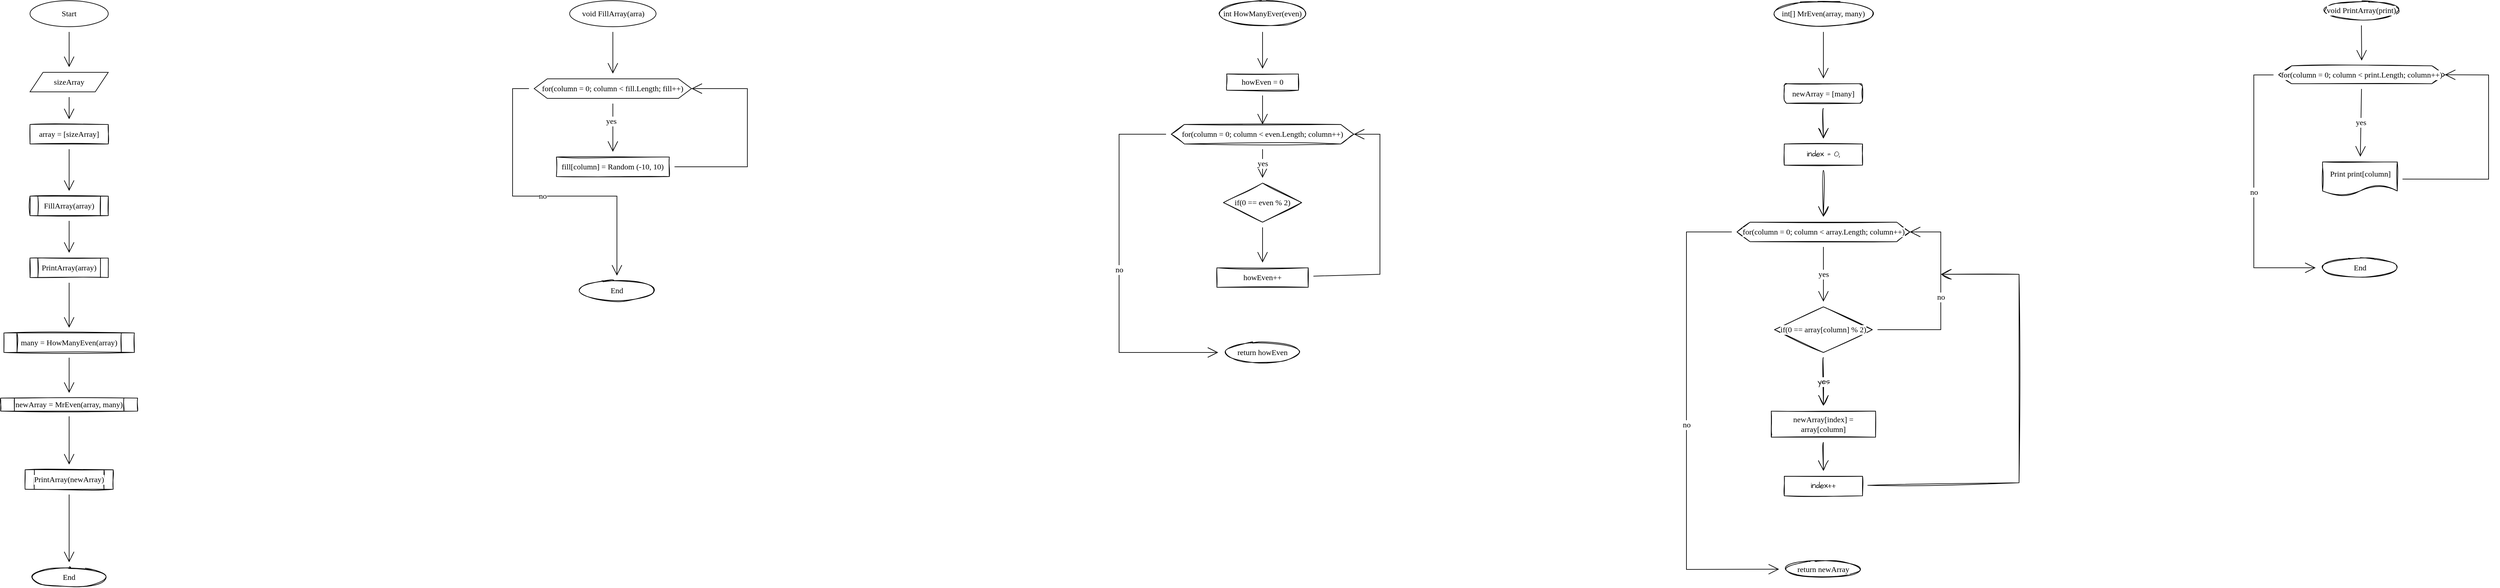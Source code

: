 <mxfile>
    <diagram id="7j8OeyngUNTZfgthSnpG" name="Page-1">
        <mxGraphModel dx="1784" dy="634" grid="1" gridSize="10" guides="1" tooltips="1" connect="1" arrows="1" fold="1" page="1" pageScale="1" pageWidth="850" pageHeight="1100" math="0" shadow="0">
            <root>
                <mxCell id="DKBDY1ygc_gVLrYvxeSk-0"/>
                <mxCell id="DKBDY1ygc_gVLrYvxeSk-1" parent="DKBDY1ygc_gVLrYvxeSk-0"/>
                <mxCell id="2" value="" style="edgeStyle=none;curved=1;rounded=0;sketch=0;hachureGap=4;orthogonalLoop=1;jettySize=auto;fontFamily=Garamond;fontSize=12;endArrow=open;startSize=14;endSize=14;sourcePerimeterSpacing=8;targetPerimeterSpacing=8;labelBorderColor=none;labelBackgroundColor=default;fontColor=default;html=1;" parent="DKBDY1ygc_gVLrYvxeSk-1" source="0" target="1" edge="1">
                    <mxGeometry relative="1" as="geometry"/>
                </mxCell>
                <mxCell id="0" value="Start" style="ellipse;sketch=0;hachureGap=4;fontFamily=Garamond;fontSize=12;labelBorderColor=none;labelBackgroundColor=default;fontColor=default;whiteSpace=wrap;html=1;" parent="DKBDY1ygc_gVLrYvxeSk-1" vertex="1">
                    <mxGeometry x="250" y="10" width="120" height="40" as="geometry"/>
                </mxCell>
                <mxCell id="15" value="" style="edgeStyle=none;curved=1;rounded=0;sketch=0;hachureGap=4;orthogonalLoop=1;jettySize=auto;html=1;labelBackgroundColor=default;labelBorderColor=none;fontFamily=Garamond;fontSize=12;fontColor=default;endArrow=open;startSize=14;endSize=14;sourcePerimeterSpacing=8;targetPerimeterSpacing=8;" parent="DKBDY1ygc_gVLrYvxeSk-1" source="1" target="14" edge="1">
                    <mxGeometry relative="1" as="geometry"/>
                </mxCell>
                <mxCell id="1" value="sizeArray" style="shape=parallelogram;perimeter=parallelogramPerimeter;fixedSize=1;sketch=0;hachureGap=4;fontFamily=Garamond;fontSize=12;labelBorderColor=none;labelBackgroundColor=default;fontColor=default;whiteSpace=wrap;html=1;" parent="DKBDY1ygc_gVLrYvxeSk-1" vertex="1">
                    <mxGeometry x="250" y="120" width="120" height="30" as="geometry"/>
                </mxCell>
                <mxCell id="5" value="" style="edgeStyle=none;curved=1;rounded=0;sketch=0;hachureGap=4;orthogonalLoop=1;jettySize=auto;fontFamily=Garamond;fontSize=12;endArrow=open;startSize=14;endSize=14;sourcePerimeterSpacing=8;targetPerimeterSpacing=8;labelBorderColor=none;labelBackgroundColor=default;fontColor=default;html=1;" parent="DKBDY1ygc_gVLrYvxeSk-1" source="3" target="4" edge="1">
                    <mxGeometry relative="1" as="geometry"/>
                </mxCell>
                <mxCell id="3" value="void FillArray(arra)" style="ellipse;sketch=0;hachureGap=4;fontFamily=Garamond;fontSize=12;labelBorderColor=none;labelBackgroundColor=default;fontColor=default;whiteSpace=wrap;html=1;" parent="DKBDY1ygc_gVLrYvxeSk-1" vertex="1">
                    <mxGeometry x="1077.5" y="10" width="132.5" height="40" as="geometry"/>
                </mxCell>
                <mxCell id="7" value="" style="edgeStyle=none;curved=1;rounded=0;sketch=0;hachureGap=4;orthogonalLoop=1;jettySize=auto;html=1;labelBackgroundColor=default;labelBorderColor=none;fontFamily=Garamond;fontSize=12;fontColor=default;endArrow=open;startSize=14;endSize=14;sourcePerimeterSpacing=8;targetPerimeterSpacing=8;" parent="DKBDY1ygc_gVLrYvxeSk-1" source="4" target="6" edge="1">
                    <mxGeometry relative="1" as="geometry"/>
                </mxCell>
                <mxCell id="9" value="yes" style="edgeLabel;html=1;align=center;verticalAlign=middle;resizable=0;points=[];fontSize=12;fontFamily=Garamond;fontColor=default;" parent="7" vertex="1" connectable="0">
                    <mxGeometry x="-0.27" y="-3" relative="1" as="geometry">
                        <mxPoint as="offset"/>
                    </mxGeometry>
                </mxCell>
                <mxCell id="12" value="no" style="edgeStyle=none;rounded=0;sketch=0;hachureGap=4;orthogonalLoop=1;jettySize=auto;html=1;labelBackgroundColor=default;labelBorderColor=none;fontFamily=Garamond;fontSize=12;fontColor=default;endArrow=open;startSize=14;endSize=14;sourcePerimeterSpacing=8;targetPerimeterSpacing=8;" parent="DKBDY1ygc_gVLrYvxeSk-1" source="4" target="10" edge="1">
                    <mxGeometry relative="1" as="geometry">
                        <Array as="points">
                            <mxPoint x="990" y="145"/>
                            <mxPoint x="990" y="220"/>
                            <mxPoint x="990" y="310"/>
                            <mxPoint x="1150" y="310"/>
                        </Array>
                    </mxGeometry>
                </mxCell>
                <mxCell id="4" value="for(column = 0; column &amp;lt; fill.Length; fill++)" style="shape=hexagon;perimeter=hexagonPerimeter2;fixedSize=1;sketch=0;hachureGap=4;fontFamily=Garamond;fontSize=12;labelBorderColor=none;labelBackgroundColor=default;fontColor=default;whiteSpace=wrap;html=1;" parent="DKBDY1ygc_gVLrYvxeSk-1" vertex="1">
                    <mxGeometry x="1023.13" y="130" width="241.25" height="30" as="geometry"/>
                </mxCell>
                <mxCell id="8" style="edgeStyle=none;rounded=0;sketch=0;hachureGap=4;orthogonalLoop=1;jettySize=auto;html=1;entryX=1;entryY=0.5;entryDx=0;entryDy=0;labelBackgroundColor=default;labelBorderColor=none;fontFamily=Garamond;fontSize=12;fontColor=default;endArrow=open;startSize=14;endSize=14;sourcePerimeterSpacing=8;targetPerimeterSpacing=8;" parent="DKBDY1ygc_gVLrYvxeSk-1" source="6" target="4" edge="1">
                    <mxGeometry relative="1" as="geometry">
                        <Array as="points">
                            <mxPoint x="1350" y="265"/>
                            <mxPoint x="1350" y="145"/>
                        </Array>
                    </mxGeometry>
                </mxCell>
                <mxCell id="6" value="fill[column] = Random (-10, 10)" style="whiteSpace=wrap;html=1;labelBackgroundColor=default;labelBorderColor=none;sketch=1;hachureGap=4;fontFamily=Garamond;fontSize=12;fontColor=default;" parent="DKBDY1ygc_gVLrYvxeSk-1" vertex="1">
                    <mxGeometry x="1057.2" y="250" width="173.12" height="30" as="geometry"/>
                </mxCell>
                <mxCell id="10" value="End" style="ellipse;whiteSpace=wrap;html=1;labelBackgroundColor=default;labelBorderColor=none;sketch=1;hachureGap=4;fontFamily=Garamond;fontSize=12;fontColor=default;" parent="DKBDY1ygc_gVLrYvxeSk-1" vertex="1">
                    <mxGeometry x="1090" y="440" width="120" height="30" as="geometry"/>
                </mxCell>
                <mxCell id="23" value="" style="edgeStyle=none;rounded=0;sketch=0;hachureGap=4;orthogonalLoop=1;jettySize=auto;html=1;labelBackgroundColor=default;labelBorderColor=none;fontFamily=Garamond;fontSize=12;fontColor=default;endArrow=open;startSize=14;endSize=14;sourcePerimeterSpacing=8;targetPerimeterSpacing=8;" parent="DKBDY1ygc_gVLrYvxeSk-1" source="13" target="22" edge="1">
                    <mxGeometry relative="1" as="geometry"/>
                </mxCell>
                <mxCell id="13" value="int[] MrEven(array, many)" style="ellipse;whiteSpace=wrap;html=1;labelBackgroundColor=default;labelBorderColor=none;sketch=1;hachureGap=4;fontFamily=Garamond;fontSize=12;fontColor=default;" parent="DKBDY1ygc_gVLrYvxeSk-1" vertex="1">
                    <mxGeometry x="2920" y="10" width="160" height="40" as="geometry"/>
                </mxCell>
                <mxCell id="68" value="" style="edgeStyle=none;rounded=0;sketch=0;hachureGap=4;orthogonalLoop=1;jettySize=auto;html=1;labelBackgroundColor=default;labelBorderColor=none;fontFamily=Garamond;fontSize=12;fontColor=default;endArrow=open;startSize=14;endSize=14;sourcePerimeterSpacing=8;targetPerimeterSpacing=8;" parent="DKBDY1ygc_gVLrYvxeSk-1" source="14" target="67" edge="1">
                    <mxGeometry relative="1" as="geometry"/>
                </mxCell>
                <mxCell id="14" value="array = [sizeArray]" style="whiteSpace=wrap;html=1;labelBackgroundColor=default;labelBorderColor=none;sketch=1;hachureGap=4;fontFamily=Garamond;fontSize=12;fontColor=default;" parent="DKBDY1ygc_gVLrYvxeSk-1" vertex="1">
                    <mxGeometry x="250" y="200" width="120" height="30" as="geometry"/>
                </mxCell>
                <mxCell id="83" value="" style="edgeStyle=none;curved=1;rounded=0;sketch=1;hachureGap=4;orthogonalLoop=1;jettySize=auto;html=1;fontFamily=Architects Daughter;fontSource=https%3A%2F%2Ffonts.googleapis.com%2Fcss%3Ffamily%3DArchitects%2BDaughter;fontSize=12;endArrow=open;startSize=14;endSize=14;sourcePerimeterSpacing=8;targetPerimeterSpacing=8;" edge="1" parent="DKBDY1ygc_gVLrYvxeSk-1" source="22" target="82">
                    <mxGeometry relative="1" as="geometry"/>
                </mxCell>
                <mxCell id="22" value="newArray = [many]" style="rounded=1;whiteSpace=wrap;html=1;labelBackgroundColor=default;labelBorderColor=none;sketch=1;hachureGap=4;fontFamily=Garamond;fontSize=12;fontColor=default;" parent="DKBDY1ygc_gVLrYvxeSk-1" vertex="1">
                    <mxGeometry x="2940" y="137.5" width="120" height="30" as="geometry"/>
                </mxCell>
                <mxCell id="34" value="" style="edgeStyle=none;rounded=0;sketch=0;hachureGap=4;orthogonalLoop=1;jettySize=auto;html=1;labelBackgroundColor=default;labelBorderColor=none;fontFamily=Garamond;fontSize=12;fontColor=default;endArrow=open;startSize=14;endSize=14;sourcePerimeterSpacing=8;targetPerimeterSpacing=8;" parent="DKBDY1ygc_gVLrYvxeSk-1" source="26" target="33" edge="1">
                    <mxGeometry relative="1" as="geometry"/>
                </mxCell>
                <mxCell id="26" value="int HowManyEver(even)" style="ellipse;whiteSpace=wrap;html=1;labelBackgroundColor=default;labelBorderColor=none;sketch=1;hachureGap=4;fontFamily=Garamond;fontSize=12;fontColor=default;" parent="DKBDY1ygc_gVLrYvxeSk-1" vertex="1">
                    <mxGeometry x="2070" y="10" width="140" height="40" as="geometry"/>
                </mxCell>
                <mxCell id="30" value="yes" style="edgeStyle=none;rounded=0;sketch=0;hachureGap=4;orthogonalLoop=1;jettySize=auto;html=1;labelBackgroundColor=default;labelBorderColor=none;fontFamily=Garamond;fontSize=12;fontColor=default;endArrow=open;startSize=14;endSize=14;sourcePerimeterSpacing=8;targetPerimeterSpacing=8;" parent="DKBDY1ygc_gVLrYvxeSk-1" source="27" target="29" edge="1">
                    <mxGeometry relative="1" as="geometry"/>
                </mxCell>
                <mxCell id="38" value="no" style="edgeStyle=none;rounded=0;sketch=0;hachureGap=4;orthogonalLoop=1;jettySize=auto;html=1;labelBackgroundColor=default;labelBorderColor=none;fontFamily=Garamond;fontSize=12;fontColor=default;endArrow=open;startSize=14;endSize=14;sourcePerimeterSpacing=8;targetPerimeterSpacing=8;" parent="DKBDY1ygc_gVLrYvxeSk-1" source="27" target="37" edge="1">
                    <mxGeometry relative="1" as="geometry">
                        <Array as="points">
                            <mxPoint x="1920" y="215"/>
                            <mxPoint x="1920" y="550"/>
                        </Array>
                    </mxGeometry>
                </mxCell>
                <mxCell id="27" value="for(column = 0; column &amp;lt; even.Length; column++)" style="shape=hexagon;perimeter=hexagonPerimeter2;whiteSpace=wrap;html=1;fixedSize=1;labelBackgroundColor=default;labelBorderColor=none;sketch=1;hachureGap=4;fontFamily=Garamond;fontSize=12;fontColor=default;" parent="DKBDY1ygc_gVLrYvxeSk-1" vertex="1">
                    <mxGeometry x="2000" y="200" width="280" height="30" as="geometry"/>
                </mxCell>
                <mxCell id="32" value="" style="edgeStyle=none;rounded=0;sketch=0;hachureGap=4;orthogonalLoop=1;jettySize=auto;html=1;labelBackgroundColor=default;labelBorderColor=none;fontFamily=Garamond;fontSize=12;fontColor=default;endArrow=open;startSize=14;endSize=14;sourcePerimeterSpacing=8;targetPerimeterSpacing=8;" parent="DKBDY1ygc_gVLrYvxeSk-1" source="29" target="31" edge="1">
                    <mxGeometry relative="1" as="geometry"/>
                </mxCell>
                <mxCell id="29" value="if(0 == even % 2)" style="rhombus;whiteSpace=wrap;html=1;labelBackgroundColor=default;labelBorderColor=none;sketch=1;hachureGap=4;fontFamily=Garamond;fontSize=12;fontColor=default;" parent="DKBDY1ygc_gVLrYvxeSk-1" vertex="1">
                    <mxGeometry x="2080" y="290" width="120" height="60" as="geometry"/>
                </mxCell>
                <mxCell id="36" style="edgeStyle=none;rounded=0;sketch=0;hachureGap=4;orthogonalLoop=1;jettySize=auto;html=1;entryX=1;entryY=0.5;entryDx=0;entryDy=0;labelBackgroundColor=default;labelBorderColor=none;fontFamily=Garamond;fontSize=12;fontColor=default;endArrow=open;startSize=14;endSize=14;sourcePerimeterSpacing=8;targetPerimeterSpacing=8;" parent="DKBDY1ygc_gVLrYvxeSk-1" source="31" target="27" edge="1">
                    <mxGeometry relative="1" as="geometry">
                        <Array as="points">
                            <mxPoint x="2320" y="430"/>
                            <mxPoint x="2320" y="215"/>
                        </Array>
                    </mxGeometry>
                </mxCell>
                <mxCell id="31" value="howEven++" style="whiteSpace=wrap;html=1;labelBackgroundColor=default;labelBorderColor=none;sketch=1;hachureGap=4;fontFamily=Garamond;fontSize=12;fontColor=default;" parent="DKBDY1ygc_gVLrYvxeSk-1" vertex="1">
                    <mxGeometry x="2070" y="420" width="140" height="30" as="geometry"/>
                </mxCell>
                <mxCell id="35" style="edgeStyle=none;rounded=0;sketch=0;hachureGap=4;orthogonalLoop=1;jettySize=auto;html=1;entryX=0.5;entryY=0;entryDx=0;entryDy=0;labelBackgroundColor=default;labelBorderColor=none;fontFamily=Garamond;fontSize=12;fontColor=default;endArrow=open;startSize=14;endSize=14;sourcePerimeterSpacing=8;targetPerimeterSpacing=8;" parent="DKBDY1ygc_gVLrYvxeSk-1" source="33" target="27" edge="1">
                    <mxGeometry relative="1" as="geometry"/>
                </mxCell>
                <mxCell id="33" value="howEven = 0" style="whiteSpace=wrap;html=1;labelBackgroundColor=default;labelBorderColor=none;sketch=1;hachureGap=4;fontFamily=Garamond;fontSize=12;fontColor=default;" parent="DKBDY1ygc_gVLrYvxeSk-1" vertex="1">
                    <mxGeometry x="2085" y="122.5" width="110" height="25" as="geometry"/>
                </mxCell>
                <mxCell id="37" value="return howEven" style="ellipse;whiteSpace=wrap;html=1;labelBackgroundColor=default;labelBorderColor=none;sketch=1;hachureGap=4;fontFamily=Garamond;fontSize=12;fontColor=default;" parent="DKBDY1ygc_gVLrYvxeSk-1" vertex="1">
                    <mxGeometry x="2080" y="535" width="120" height="30" as="geometry"/>
                </mxCell>
                <mxCell id="45" value="yes" style="edgeStyle=none;rounded=0;sketch=0;hachureGap=4;orthogonalLoop=1;jettySize=auto;html=1;labelBackgroundColor=default;labelBorderColor=none;fontFamily=Garamond;fontSize=12;fontColor=default;endArrow=open;startSize=14;endSize=14;sourcePerimeterSpacing=8;targetPerimeterSpacing=8;" parent="DKBDY1ygc_gVLrYvxeSk-1" source="40" target="44" edge="1">
                    <mxGeometry relative="1" as="geometry"/>
                </mxCell>
                <mxCell id="55" value="no" style="edgeStyle=none;rounded=0;sketch=0;hachureGap=4;orthogonalLoop=1;jettySize=auto;html=1;labelBackgroundColor=default;labelBorderColor=none;fontFamily=Garamond;fontSize=12;fontColor=default;endArrow=open;startSize=14;endSize=14;sourcePerimeterSpacing=8;targetPerimeterSpacing=8;" parent="DKBDY1ygc_gVLrYvxeSk-1" source="40" target="54" edge="1">
                    <mxGeometry relative="1" as="geometry">
                        <Array as="points">
                            <mxPoint x="2790" y="365"/>
                            <mxPoint x="2790" y="883"/>
                        </Array>
                    </mxGeometry>
                </mxCell>
                <mxCell id="40" value="for(column = 0; column &amp;lt; array.Length; column++)" style="shape=hexagon;perimeter=hexagonPerimeter2;whiteSpace=wrap;html=1;fixedSize=1;labelBackgroundColor=default;labelBorderColor=none;sketch=1;hachureGap=4;fontFamily=Garamond;fontSize=12;fontColor=default;" parent="DKBDY1ygc_gVLrYvxeSk-1" vertex="1">
                    <mxGeometry x="2867.5" y="350" width="265" height="30" as="geometry"/>
                </mxCell>
                <mxCell id="86" value="" style="edgeStyle=none;curved=1;rounded=0;sketch=1;hachureGap=4;orthogonalLoop=1;jettySize=auto;html=1;fontFamily=Architects Daughter;fontSource=https%3A%2F%2Ffonts.googleapis.com%2Fcss%3Ffamily%3DArchitects%2BDaughter;fontSize=12;endArrow=open;startSize=14;endSize=14;sourcePerimeterSpacing=8;targetPerimeterSpacing=8;" edge="1" parent="DKBDY1ygc_gVLrYvxeSk-1" source="42" target="85">
                    <mxGeometry relative="1" as="geometry"/>
                </mxCell>
                <mxCell id="42" value="newArray[index] = array[column]" style="whiteSpace=wrap;html=1;labelBackgroundColor=default;labelBorderColor=none;sketch=1;hachureGap=4;fontFamily=Garamond;fontSize=12;fontColor=default;" parent="DKBDY1ygc_gVLrYvxeSk-1" vertex="1">
                    <mxGeometry x="2920" y="640" width="160" height="40" as="geometry"/>
                </mxCell>
                <mxCell id="50" style="edgeStyle=none;rounded=0;sketch=0;hachureGap=4;orthogonalLoop=1;jettySize=auto;html=1;labelBackgroundColor=default;labelBorderColor=none;fontFamily=Garamond;fontSize=12;fontColor=default;endArrow=open;startSize=14;endSize=14;sourcePerimeterSpacing=8;targetPerimeterSpacing=8;" parent="DKBDY1ygc_gVLrYvxeSk-1" source="44" edge="1">
                    <mxGeometry relative="1" as="geometry">
                        <mxPoint x="3017.0" y="535" as="targetPoint"/>
                    </mxGeometry>
                </mxCell>
                <mxCell id="51" value="no" style="edgeStyle=none;rounded=0;sketch=0;hachureGap=4;orthogonalLoop=1;jettySize=auto;html=1;entryX=1;entryY=0.5;entryDx=0;entryDy=0;labelBackgroundColor=default;labelBorderColor=none;fontFamily=Garamond;fontSize=12;fontColor=default;endArrow=open;startSize=14;endSize=14;sourcePerimeterSpacing=8;targetPerimeterSpacing=8;" parent="DKBDY1ygc_gVLrYvxeSk-1" source="44" target="40" edge="1">
                    <mxGeometry relative="1" as="geometry">
                        <Array as="points">
                            <mxPoint x="3180" y="515"/>
                            <mxPoint x="3180" y="365"/>
                        </Array>
                    </mxGeometry>
                </mxCell>
                <mxCell id="87" value="yes" style="edgeStyle=none;curved=1;rounded=0;sketch=1;hachureGap=4;orthogonalLoop=1;jettySize=auto;html=1;fontFamily=Architects Daughter;fontSource=https%3A%2F%2Ffonts.googleapis.com%2Fcss%3Ffamily%3DArchitects%2BDaughter;fontSize=12;endArrow=open;startSize=14;endSize=14;sourcePerimeterSpacing=8;targetPerimeterSpacing=8;" edge="1" parent="DKBDY1ygc_gVLrYvxeSk-1" source="44" target="42">
                    <mxGeometry relative="1" as="geometry"/>
                </mxCell>
                <mxCell id="44" value="if(0 == array[column] % 2)" style="rhombus;whiteSpace=wrap;html=1;labelBackgroundColor=default;labelBorderColor=none;sketch=1;hachureGap=4;fontFamily=Garamond;fontSize=12;fontColor=default;" parent="DKBDY1ygc_gVLrYvxeSk-1" vertex="1">
                    <mxGeometry x="2925" y="480" width="150" height="70" as="geometry"/>
                </mxCell>
                <mxCell id="54" value="return newArray" style="ellipse;whiteSpace=wrap;html=1;labelBackgroundColor=default;labelBorderColor=none;sketch=1;hachureGap=4;fontFamily=Garamond;fontSize=12;fontColor=default;" parent="DKBDY1ygc_gVLrYvxeSk-1" vertex="1">
                    <mxGeometry x="2940" y="870" width="120" height="25" as="geometry"/>
                </mxCell>
                <mxCell id="58" value="" style="edgeStyle=none;rounded=0;sketch=0;hachureGap=4;orthogonalLoop=1;jettySize=auto;html=1;labelBackgroundColor=default;labelBorderColor=none;fontFamily=Garamond;fontSize=12;fontColor=default;endArrow=open;startSize=14;endSize=14;sourcePerimeterSpacing=8;targetPerimeterSpacing=8;" parent="DKBDY1ygc_gVLrYvxeSk-1" source="56" target="57" edge="1">
                    <mxGeometry relative="1" as="geometry"/>
                </mxCell>
                <mxCell id="56" value="void PrintArray(print)" style="ellipse;whiteSpace=wrap;html=1;labelBackgroundColor=default;labelBorderColor=none;sketch=1;hachureGap=4;fontFamily=Garamond;fontSize=12;fontColor=default;" parent="DKBDY1ygc_gVLrYvxeSk-1" vertex="1">
                    <mxGeometry x="3765" y="10" width="120" height="30" as="geometry"/>
                </mxCell>
                <mxCell id="60" value="yes" style="edgeStyle=none;rounded=0;sketch=0;hachureGap=4;orthogonalLoop=1;jettySize=auto;html=1;labelBackgroundColor=default;labelBorderColor=none;fontFamily=Garamond;fontSize=12;fontColor=default;endArrow=open;startSize=14;endSize=14;sourcePerimeterSpacing=8;targetPerimeterSpacing=8;" parent="DKBDY1ygc_gVLrYvxeSk-1" source="57" target="59" edge="1">
                    <mxGeometry relative="1" as="geometry"/>
                </mxCell>
                <mxCell id="63" value="no" style="edgeStyle=none;rounded=0;sketch=0;hachureGap=4;orthogonalLoop=1;jettySize=auto;html=1;labelBackgroundColor=default;labelBorderColor=none;fontFamily=Garamond;fontSize=12;fontColor=default;endArrow=open;startSize=14;endSize=14;sourcePerimeterSpacing=8;targetPerimeterSpacing=8;" parent="DKBDY1ygc_gVLrYvxeSk-1" source="57" target="62" edge="1">
                    <mxGeometry relative="1" as="geometry">
                        <Array as="points">
                            <mxPoint x="3660" y="124"/>
                            <mxPoint x="3660" y="420"/>
                        </Array>
                    </mxGeometry>
                </mxCell>
                <mxCell id="57" value="for(column = 0; column &amp;lt; print.Length; column++)" style="shape=hexagon;perimeter=hexagonPerimeter2;whiteSpace=wrap;html=1;fixedSize=1;labelBackgroundColor=default;labelBorderColor=none;sketch=1;hachureGap=4;fontFamily=Garamond;fontSize=12;fontColor=default;" parent="DKBDY1ygc_gVLrYvxeSk-1" vertex="1">
                    <mxGeometry x="3698" y="110" width="255" height="27.5" as="geometry"/>
                </mxCell>
                <mxCell id="61" style="edgeStyle=none;rounded=0;sketch=0;hachureGap=4;orthogonalLoop=1;jettySize=auto;html=1;entryX=1;entryY=0.5;entryDx=0;entryDy=0;labelBackgroundColor=default;labelBorderColor=none;fontFamily=Garamond;fontSize=12;fontColor=default;endArrow=open;startSize=14;endSize=14;sourcePerimeterSpacing=8;targetPerimeterSpacing=8;" parent="DKBDY1ygc_gVLrYvxeSk-1" source="59" target="57" edge="1">
                    <mxGeometry relative="1" as="geometry">
                        <Array as="points">
                            <mxPoint x="4020" y="284"/>
                            <mxPoint x="4020" y="124"/>
                        </Array>
                    </mxGeometry>
                </mxCell>
                <mxCell id="59" value="Print print[column]" style="shape=document;whiteSpace=wrap;html=1;boundedLbl=1;labelBackgroundColor=default;labelBorderColor=none;sketch=1;hachureGap=4;fontFamily=Garamond;fontSize=12;fontColor=default;" parent="DKBDY1ygc_gVLrYvxeSk-1" vertex="1">
                    <mxGeometry x="3765.5" y="257.5" width="114.5" height="52.5" as="geometry"/>
                </mxCell>
                <mxCell id="62" value="End" style="ellipse;whiteSpace=wrap;html=1;labelBackgroundColor=default;labelBorderColor=none;sketch=1;hachureGap=4;fontFamily=Garamond;fontSize=12;fontColor=default;" parent="DKBDY1ygc_gVLrYvxeSk-1" vertex="1">
                    <mxGeometry x="3762.75" y="405" width="120" height="30" as="geometry"/>
                </mxCell>
                <mxCell id="78" value="" style="edgeStyle=none;rounded=0;sketch=0;hachureGap=4;orthogonalLoop=1;jettySize=auto;html=1;labelBackgroundColor=default;labelBorderColor=none;fontFamily=Garamond;fontSize=12;fontColor=default;endArrow=open;startSize=14;endSize=14;sourcePerimeterSpacing=8;targetPerimeterSpacing=8;" parent="DKBDY1ygc_gVLrYvxeSk-1" source="67" target="77" edge="1">
                    <mxGeometry relative="1" as="geometry"/>
                </mxCell>
                <mxCell id="67" value="&lt;span style=&quot;font-size: 12px;&quot;&gt;FillArray(array)&lt;/span&gt;" style="shape=process;whiteSpace=wrap;html=1;backgroundOutline=1;labelBackgroundColor=default;labelBorderColor=none;sketch=1;hachureGap=4;fontFamily=Garamond;fontSize=12;fontColor=default;" parent="DKBDY1ygc_gVLrYvxeSk-1" vertex="1">
                    <mxGeometry x="250" y="310" width="120" height="30" as="geometry"/>
                </mxCell>
                <mxCell id="72" value="" style="edgeStyle=none;rounded=0;sketch=0;hachureGap=4;orthogonalLoop=1;jettySize=auto;html=1;labelBackgroundColor=default;labelBorderColor=none;fontFamily=Garamond;fontSize=12;fontColor=default;endArrow=open;startSize=14;endSize=14;sourcePerimeterSpacing=8;targetPerimeterSpacing=8;" parent="DKBDY1ygc_gVLrYvxeSk-1" source="69" target="71" edge="1">
                    <mxGeometry relative="1" as="geometry"/>
                </mxCell>
                <mxCell id="69" value="&lt;span style=&quot;font-size: 12px;&quot;&gt;many = HowManyEven(array)&lt;/span&gt;" style="shape=process;whiteSpace=wrap;html=1;backgroundOutline=1;labelBackgroundColor=default;labelBorderColor=none;sketch=1;hachureGap=4;fontFamily=Garamond;fontSize=12;fontColor=default;" parent="DKBDY1ygc_gVLrYvxeSk-1" vertex="1">
                    <mxGeometry x="210" y="520" width="200" height="30" as="geometry"/>
                </mxCell>
                <mxCell id="74" value="" style="edgeStyle=none;rounded=0;sketch=0;hachureGap=4;orthogonalLoop=1;jettySize=auto;html=1;labelBackgroundColor=default;labelBorderColor=none;fontFamily=Garamond;fontSize=12;fontColor=default;endArrow=open;startSize=14;endSize=14;sourcePerimeterSpacing=8;targetPerimeterSpacing=8;" parent="DKBDY1ygc_gVLrYvxeSk-1" source="71" target="73" edge="1">
                    <mxGeometry relative="1" as="geometry"/>
                </mxCell>
                <mxCell id="71" value="&lt;span style=&quot;font-size: 12px;&quot;&gt;newArray = MrEven(array, many)&lt;/span&gt;" style="shape=process;whiteSpace=wrap;html=1;backgroundOutline=1;labelBackgroundColor=default;labelBorderColor=none;sketch=1;hachureGap=4;fontFamily=Garamond;fontSize=12;fontColor=default;" parent="DKBDY1ygc_gVLrYvxeSk-1" vertex="1">
                    <mxGeometry x="205" y="620" width="210" height="20" as="geometry"/>
                </mxCell>
                <mxCell id="81" value="" style="edgeStyle=none;rounded=0;sketch=0;hachureGap=4;orthogonalLoop=1;jettySize=auto;html=1;labelBackgroundColor=default;labelBorderColor=none;fontFamily=Garamond;fontSize=12;fontColor=default;endArrow=open;startSize=14;endSize=14;sourcePerimeterSpacing=8;targetPerimeterSpacing=8;" parent="DKBDY1ygc_gVLrYvxeSk-1" source="73" target="80" edge="1">
                    <mxGeometry relative="1" as="geometry"/>
                </mxCell>
                <mxCell id="73" value="PrintArray(newArray)" style="shape=process;whiteSpace=wrap;html=1;backgroundOutline=1;labelBackgroundColor=default;labelBorderColor=none;sketch=1;hachureGap=4;fontFamily=Garamond;fontSize=12;fontColor=default;" parent="DKBDY1ygc_gVLrYvxeSk-1" vertex="1">
                    <mxGeometry x="242.5" y="730" width="135" height="30" as="geometry"/>
                </mxCell>
                <mxCell id="79" value="" style="edgeStyle=none;rounded=0;sketch=0;hachureGap=4;orthogonalLoop=1;jettySize=auto;html=1;labelBackgroundColor=default;labelBorderColor=none;fontFamily=Garamond;fontSize=12;fontColor=default;endArrow=open;startSize=14;endSize=14;sourcePerimeterSpacing=8;targetPerimeterSpacing=8;" parent="DKBDY1ygc_gVLrYvxeSk-1" source="77" target="69" edge="1">
                    <mxGeometry relative="1" as="geometry"/>
                </mxCell>
                <mxCell id="77" value="PrintArray(array)" style="shape=process;whiteSpace=wrap;html=1;backgroundOutline=1;labelBackgroundColor=default;labelBorderColor=none;sketch=1;hachureGap=4;fontFamily=Garamond;fontSize=12;fontColor=default;" parent="DKBDY1ygc_gVLrYvxeSk-1" vertex="1">
                    <mxGeometry x="250" y="405" width="120" height="30" as="geometry"/>
                </mxCell>
                <mxCell id="80" value="End" style="ellipse;whiteSpace=wrap;html=1;labelBackgroundColor=default;labelBorderColor=none;sketch=1;hachureGap=4;fontFamily=Garamond;fontSize=12;fontColor=default;" parent="DKBDY1ygc_gVLrYvxeSk-1" vertex="1">
                    <mxGeometry x="250" y="880" width="120" height="30" as="geometry"/>
                </mxCell>
                <mxCell id="84" value="" style="edgeStyle=none;curved=1;rounded=0;sketch=1;hachureGap=4;orthogonalLoop=1;jettySize=auto;html=1;fontFamily=Architects Daughter;fontSource=https%3A%2F%2Ffonts.googleapis.com%2Fcss%3Ffamily%3DArchitects%2BDaughter;fontSize=12;endArrow=open;startSize=14;endSize=14;sourcePerimeterSpacing=8;targetPerimeterSpacing=8;" edge="1" parent="DKBDY1ygc_gVLrYvxeSk-1" source="82" target="40">
                    <mxGeometry relative="1" as="geometry"/>
                </mxCell>
                <mxCell id="82" value="index = 0;" style="whiteSpace=wrap;html=1;sketch=1;hachureGap=4;fontFamily=Architects Daughter;fontSource=https%3A%2F%2Ffonts.googleapis.com%2Fcss%3Ffamily%3DArchitects%2BDaughter;fontSize=12;" vertex="1" parent="DKBDY1ygc_gVLrYvxeSk-1">
                    <mxGeometry x="2940" y="230" width="120" height="32.5" as="geometry"/>
                </mxCell>
                <mxCell id="89" style="edgeStyle=none;rounded=0;sketch=1;hachureGap=4;orthogonalLoop=1;jettySize=auto;html=1;fontFamily=Architects Daughter;fontSource=https%3A%2F%2Ffonts.googleapis.com%2Fcss%3Ffamily%3DArchitects%2BDaughter;fontSize=12;endArrow=open;startSize=14;endSize=14;sourcePerimeterSpacing=8;targetPerimeterSpacing=8;" edge="1" parent="DKBDY1ygc_gVLrYvxeSk-1" source="85">
                    <mxGeometry relative="1" as="geometry">
                        <mxPoint x="3180" y="430" as="targetPoint"/>
                        <Array as="points">
                            <mxPoint x="3300" y="750"/>
                            <mxPoint x="3300" y="430"/>
                        </Array>
                    </mxGeometry>
                </mxCell>
                <mxCell id="85" value="index++" style="whiteSpace=wrap;html=1;sketch=1;hachureGap=4;fontFamily=Architects Daughter;fontSource=https%3A%2F%2Ffonts.googleapis.com%2Fcss%3Ffamily%3DArchitects%2BDaughter;fontSize=12;" vertex="1" parent="DKBDY1ygc_gVLrYvxeSk-1">
                    <mxGeometry x="2940" y="740" width="120" height="30" as="geometry"/>
                </mxCell>
            </root>
        </mxGraphModel>
    </diagram>
    <diagram id="38s1ZWjOyR6eKvbi7AlK" name="Page-2">
        <mxGraphModel dx="410" dy="204" grid="1" gridSize="10" guides="1" tooltips="1" connect="1" arrows="1" fold="1" page="1" pageScale="1" pageWidth="1100" pageHeight="850" math="0" shadow="0">
            <root>
                <mxCell id="8niotalsppQmusp_a5qw-0"/>
                <mxCell id="8niotalsppQmusp_a5qw-1" parent="8niotalsppQmusp_a5qw-0"/>
                <mxCell id="JiKQNbyB70ysrtydCUgQ-0" value="" style="edgeStyle=none;html=1;" parent="8niotalsppQmusp_a5qw-1" source="JiKQNbyB70ysrtydCUgQ-1" target="JiKQNbyB70ysrtydCUgQ-3" edge="1">
                    <mxGeometry relative="1" as="geometry"/>
                </mxCell>
                <mxCell id="JiKQNbyB70ysrtydCUgQ-1" value="int ForCopyMethod(int[] mrArray)" style="ellipse;whiteSpace=wrap;html=1;" parent="8niotalsppQmusp_a5qw-1" vertex="1">
                    <mxGeometry x="586.5" y="20" width="190" height="70" as="geometry"/>
                </mxCell>
                <mxCell id="JiKQNbyB70ysrtydCUgQ-2" value="" style="edgeStyle=none;html=1;" parent="8niotalsppQmusp_a5qw-1" source="JiKQNbyB70ysrtydCUgQ-3" target="JiKQNbyB70ysrtydCUgQ-6" edge="1">
                    <mxGeometry relative="1" as="geometry"/>
                </mxCell>
                <mxCell id="JiKQNbyB70ysrtydCUgQ-3" value="int temp,&lt;br&gt;count = 0" style="whiteSpace=wrap;html=1;" parent="8niotalsppQmusp_a5qw-1" vertex="1">
                    <mxGeometry x="621.5" y="175" width="120" height="60" as="geometry"/>
                </mxCell>
                <mxCell id="JiKQNbyB70ysrtydCUgQ-4" value="" style="edgeStyle=none;html=1;" parent="8niotalsppQmusp_a5qw-1" source="JiKQNbyB70ysrtydCUgQ-6" target="JiKQNbyB70ysrtydCUgQ-28" edge="1">
                    <mxGeometry relative="1" as="geometry"/>
                </mxCell>
                <mxCell id="JiKQNbyB70ysrtydCUgQ-5" value="" style="edgeStyle=none;html=1;" parent="8niotalsppQmusp_a5qw-1" source="JiKQNbyB70ysrtydCUgQ-6" target="JiKQNbyB70ysrtydCUgQ-9" edge="1">
                    <mxGeometry relative="1" as="geometry"/>
                </mxCell>
                <mxCell id="JiKQNbyB70ysrtydCUgQ-6" value="for(row = 0; row &amp;lt; mrArray.Length; row++)" style="shape=hexagon;perimeter=hexagonPerimeter2;whiteSpace=wrap;html=1;fixedSize=1;" parent="8niotalsppQmusp_a5qw-1" vertex="1">
                    <mxGeometry x="559" y="350" width="245" height="45" as="geometry"/>
                </mxCell>
                <mxCell id="JiKQNbyB70ysrtydCUgQ-7" value="yes" style="edgeStyle=none;html=1;" parent="8niotalsppQmusp_a5qw-1" source="JiKQNbyB70ysrtydCUgQ-9" target="JiKQNbyB70ysrtydCUgQ-11" edge="1">
                    <mxGeometry relative="1" as="geometry"/>
                </mxCell>
                <mxCell id="JiKQNbyB70ysrtydCUgQ-8" style="edgeStyle=none;html=1;entryX=1;entryY=0.5;entryDx=0;entryDy=0;" parent="8niotalsppQmusp_a5qw-1" source="JiKQNbyB70ysrtydCUgQ-9" target="JiKQNbyB70ysrtydCUgQ-6" edge="1">
                    <mxGeometry relative="1" as="geometry">
                        <Array as="points">
                            <mxPoint x="854" y="515"/>
                            <mxPoint x="854" y="373"/>
                        </Array>
                    </mxGeometry>
                </mxCell>
                <mxCell id="JiKQNbyB70ysrtydCUgQ-9" value="if(0 == mrArray[row] % 2)" style="rhombus;whiteSpace=wrap;html=1;" parent="8niotalsppQmusp_a5qw-1" vertex="1">
                    <mxGeometry x="605.25" y="460" width="152.5" height="110" as="geometry"/>
                </mxCell>
                <mxCell id="JiKQNbyB70ysrtydCUgQ-10" value="" style="edgeStyle=none;html=1;" parent="8niotalsppQmusp_a5qw-1" source="JiKQNbyB70ysrtydCUgQ-11" target="JiKQNbyB70ysrtydCUgQ-13" edge="1">
                    <mxGeometry relative="1" as="geometry"/>
                </mxCell>
                <mxCell id="JiKQNbyB70ysrtydCUgQ-11" value="temp = mrArrat[row]" style="whiteSpace=wrap;html=1;" parent="8niotalsppQmusp_a5qw-1" vertex="1">
                    <mxGeometry x="621.5" y="675" width="120" height="60" as="geometry"/>
                </mxCell>
                <mxCell id="JiKQNbyB70ysrtydCUgQ-12" value="" style="edgeStyle=none;html=1;" parent="8niotalsppQmusp_a5qw-1" source="JiKQNbyB70ysrtydCUgQ-13" target="JiKQNbyB70ysrtydCUgQ-17" edge="1">
                    <mxGeometry relative="1" as="geometry"/>
                </mxCell>
                <mxCell id="JiKQNbyB70ysrtydCUgQ-13" value="mrArray[row] = 1" style="whiteSpace=wrap;html=1;" parent="8niotalsppQmusp_a5qw-1" vertex="1">
                    <mxGeometry x="621.5" y="815" width="120" height="60" as="geometry"/>
                </mxCell>
                <mxCell id="JiKQNbyB70ysrtydCUgQ-14" style="edgeStyle=none;html=1;" parent="8niotalsppQmusp_a5qw-1" source="JiKQNbyB70ysrtydCUgQ-17" edge="1">
                    <mxGeometry relative="1" as="geometry">
                        <mxPoint x="856.5" y="450.0" as="targetPoint"/>
                        <Array as="points">
                            <mxPoint x="916.5" y="973"/>
                            <mxPoint x="916.5" y="450"/>
                        </Array>
                    </mxGeometry>
                </mxCell>
                <mxCell id="JiKQNbyB70ysrtydCUgQ-15" value="no" style="edgeLabel;html=1;align=center;verticalAlign=middle;resizable=0;points=[];" parent="JiKQNbyB70ysrtydCUgQ-14" vertex="1" connectable="0">
                    <mxGeometry x="-0.177" y="-2" relative="1" as="geometry">
                        <mxPoint as="offset"/>
                    </mxGeometry>
                </mxCell>
                <mxCell id="JiKQNbyB70ysrtydCUgQ-16" value="" style="edgeStyle=none;html=1;" parent="8niotalsppQmusp_a5qw-1" source="JiKQNbyB70ysrtydCUgQ-17" target="JiKQNbyB70ysrtydCUgQ-21" edge="1">
                    <mxGeometry relative="1" as="geometry"/>
                </mxCell>
                <mxCell id="JiKQNbyB70ysrtydCUgQ-17" value="for(howRow = 0; howRow &amp;lt; mrArray.Legnth; howRow++)" style="shape=hexagon;perimeter=hexagonPerimeter2;whiteSpace=wrap;html=1;fixedSize=1;" parent="8niotalsppQmusp_a5qw-1" vertex="1">
                    <mxGeometry x="514" y="950" width="335" height="45" as="geometry"/>
                </mxCell>
                <mxCell id="JiKQNbyB70ysrtydCUgQ-18" value="" style="edgeStyle=none;html=1;" parent="8niotalsppQmusp_a5qw-1" source="JiKQNbyB70ysrtydCUgQ-21" target="JiKQNbyB70ysrtydCUgQ-23" edge="1">
                    <mxGeometry relative="1" as="geometry"/>
                </mxCell>
                <mxCell id="JiKQNbyB70ysrtydCUgQ-19" value="yes" style="edgeLabel;html=1;align=center;verticalAlign=middle;resizable=0;points=[];" parent="JiKQNbyB70ysrtydCUgQ-18" vertex="1" connectable="0">
                    <mxGeometry x="-0.289" y="1" relative="1" as="geometry">
                        <mxPoint as="offset"/>
                    </mxGeometry>
                </mxCell>
                <mxCell id="JiKQNbyB70ysrtydCUgQ-20" style="edgeStyle=none;html=1;" parent="8niotalsppQmusp_a5qw-1" source="JiKQNbyB70ysrtydCUgQ-21" edge="1">
                    <mxGeometry relative="1" as="geometry">
                        <mxPoint x="916.5" y="970" as="targetPoint"/>
                        <Array as="points">
                            <mxPoint x="916.5" y="1109"/>
                        </Array>
                    </mxGeometry>
                </mxCell>
                <mxCell id="JiKQNbyB70ysrtydCUgQ-21" value="if(0 != mrArray[howRow % 2)" style="rhombus;whiteSpace=wrap;html=1;" parent="8niotalsppQmusp_a5qw-1" vertex="1">
                    <mxGeometry x="586.5" y="1057.5" width="195" height="102.5" as="geometry"/>
                </mxCell>
                <mxCell id="JiKQNbyB70ysrtydCUgQ-22" value="" style="edgeStyle=none;html=1;" parent="8niotalsppQmusp_a5qw-1" source="JiKQNbyB70ysrtydCUgQ-23" target="JiKQNbyB70ysrtydCUgQ-25" edge="1">
                    <mxGeometry relative="1" as="geometry"/>
                </mxCell>
                <mxCell id="JiKQNbyB70ysrtydCUgQ-23" value="array[howRow] = temp" style="whiteSpace=wrap;html=1;" parent="8niotalsppQmusp_a5qw-1" vertex="1">
                    <mxGeometry x="617.75" y="1261.25" width="132.5" height="58.75" as="geometry"/>
                </mxCell>
                <mxCell id="JiKQNbyB70ysrtydCUgQ-24" value="" style="edgeStyle=none;html=1;" parent="8niotalsppQmusp_a5qw-1" source="JiKQNbyB70ysrtydCUgQ-25" target="JiKQNbyB70ysrtydCUgQ-26" edge="1">
                    <mxGeometry relative="1" as="geometry"/>
                </mxCell>
                <mxCell id="JiKQNbyB70ysrtydCUgQ-25" value="count++" style="whiteSpace=wrap;html=1;" parent="8niotalsppQmusp_a5qw-1" vertex="1">
                    <mxGeometry x="617.75" y="1400" width="132.5" height="58.75" as="geometry"/>
                </mxCell>
                <mxCell id="JiKQNbyB70ysrtydCUgQ-26" value="break" style="whiteSpace=wrap;html=1;" parent="8niotalsppQmusp_a5qw-1" vertex="1">
                    <mxGeometry x="624" y="1538.125" width="120" height="60" as="geometry"/>
                </mxCell>
                <mxCell id="JiKQNbyB70ysrtydCUgQ-27" value="" style="edgeStyle=none;html=1;" parent="8niotalsppQmusp_a5qw-1" source="JiKQNbyB70ysrtydCUgQ-28" target="JiKQNbyB70ysrtydCUgQ-31" edge="1">
                    <mxGeometry relative="1" as="geometry"/>
                </mxCell>
                <mxCell id="JiKQNbyB70ysrtydCUgQ-28" value="newArray[count]" style="whiteSpace=wrap;html=1;" parent="8niotalsppQmusp_a5qw-1" vertex="1">
                    <mxGeometry x="296.5" y="342.5" width="120" height="60" as="geometry"/>
                </mxCell>
                <mxCell id="JiKQNbyB70ysrtydCUgQ-29" value="" style="edgeStyle=none;html=1;" parent="8niotalsppQmusp_a5qw-1" source="JiKQNbyB70ysrtydCUgQ-31" target="JiKQNbyB70ysrtydCUgQ-34" edge="1">
                    <mxGeometry relative="1" as="geometry">
                        <Array as="points">
                            <mxPoint x="184" y="480"/>
                            <mxPoint x="184" y="720"/>
                        </Array>
                    </mxGeometry>
                </mxCell>
                <mxCell id="JiKQNbyB70ysrtydCUgQ-30" value="" style="edgeStyle=none;html=1;" parent="8niotalsppQmusp_a5qw-1" source="JiKQNbyB70ysrtydCUgQ-31" target="JiKQNbyB70ysrtydCUgQ-33" edge="1">
                    <mxGeometry relative="1" as="geometry"/>
                </mxCell>
                <mxCell id="JiKQNbyB70ysrtydCUgQ-31" value="for(row = 0; row &amp;lt; count; row++)" style="shape=hexagon;perimeter=hexagonPerimeter2;whiteSpace=wrap;html=1;fixedSize=1;" parent="8niotalsppQmusp_a5qw-1" vertex="1">
                    <mxGeometry x="246.5" y="460" width="217.5" height="40" as="geometry"/>
                </mxCell>
                <mxCell id="JiKQNbyB70ysrtydCUgQ-32" style="edgeStyle=none;html=1;entryX=1;entryY=0.5;entryDx=0;entryDy=0;" parent="8niotalsppQmusp_a5qw-1" source="JiKQNbyB70ysrtydCUgQ-33" target="JiKQNbyB70ysrtydCUgQ-31" edge="1">
                    <mxGeometry relative="1" as="geometry">
                        <Array as="points">
                            <mxPoint x="494" y="580"/>
                            <mxPoint x="494" y="480"/>
                        </Array>
                    </mxGeometry>
                </mxCell>
                <mxCell id="JiKQNbyB70ysrtydCUgQ-33" value="newArray[row] = mrArray[row]" style="whiteSpace=wrap;html=1;" parent="8niotalsppQmusp_a5qw-1" vertex="1">
                    <mxGeometry x="267.13" y="560" width="176.87" height="40" as="geometry"/>
                </mxCell>
                <mxCell id="JiKQNbyB70ysrtydCUgQ-34" value="return newArray" style="ellipse;whiteSpace=wrap;html=1;" parent="8niotalsppQmusp_a5qw-1" vertex="1">
                    <mxGeometry x="295.25" y="690" width="120" height="60" as="geometry"/>
                </mxCell>
            </root>
        </mxGraphModel>
    </diagram>
</mxfile>